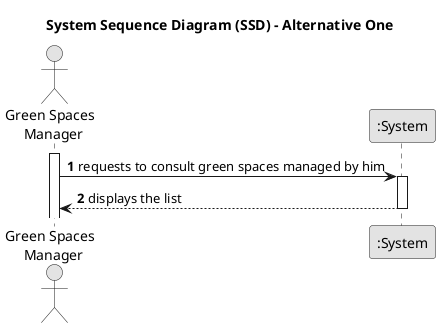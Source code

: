 @startuml
skinparam monochrome true
skinparam packageStyle rectangle
skinparam shadowing false

title System Sequence Diagram (SSD) - Alternative One

autonumber

actor "Green Spaces \n Manager" as Employee
participant ":System" as System

activate Employee

    Employee -> System : requests to consult green spaces managed by him
    activate System

        System --> Employee : displays the list
    deactivate System

@enduml